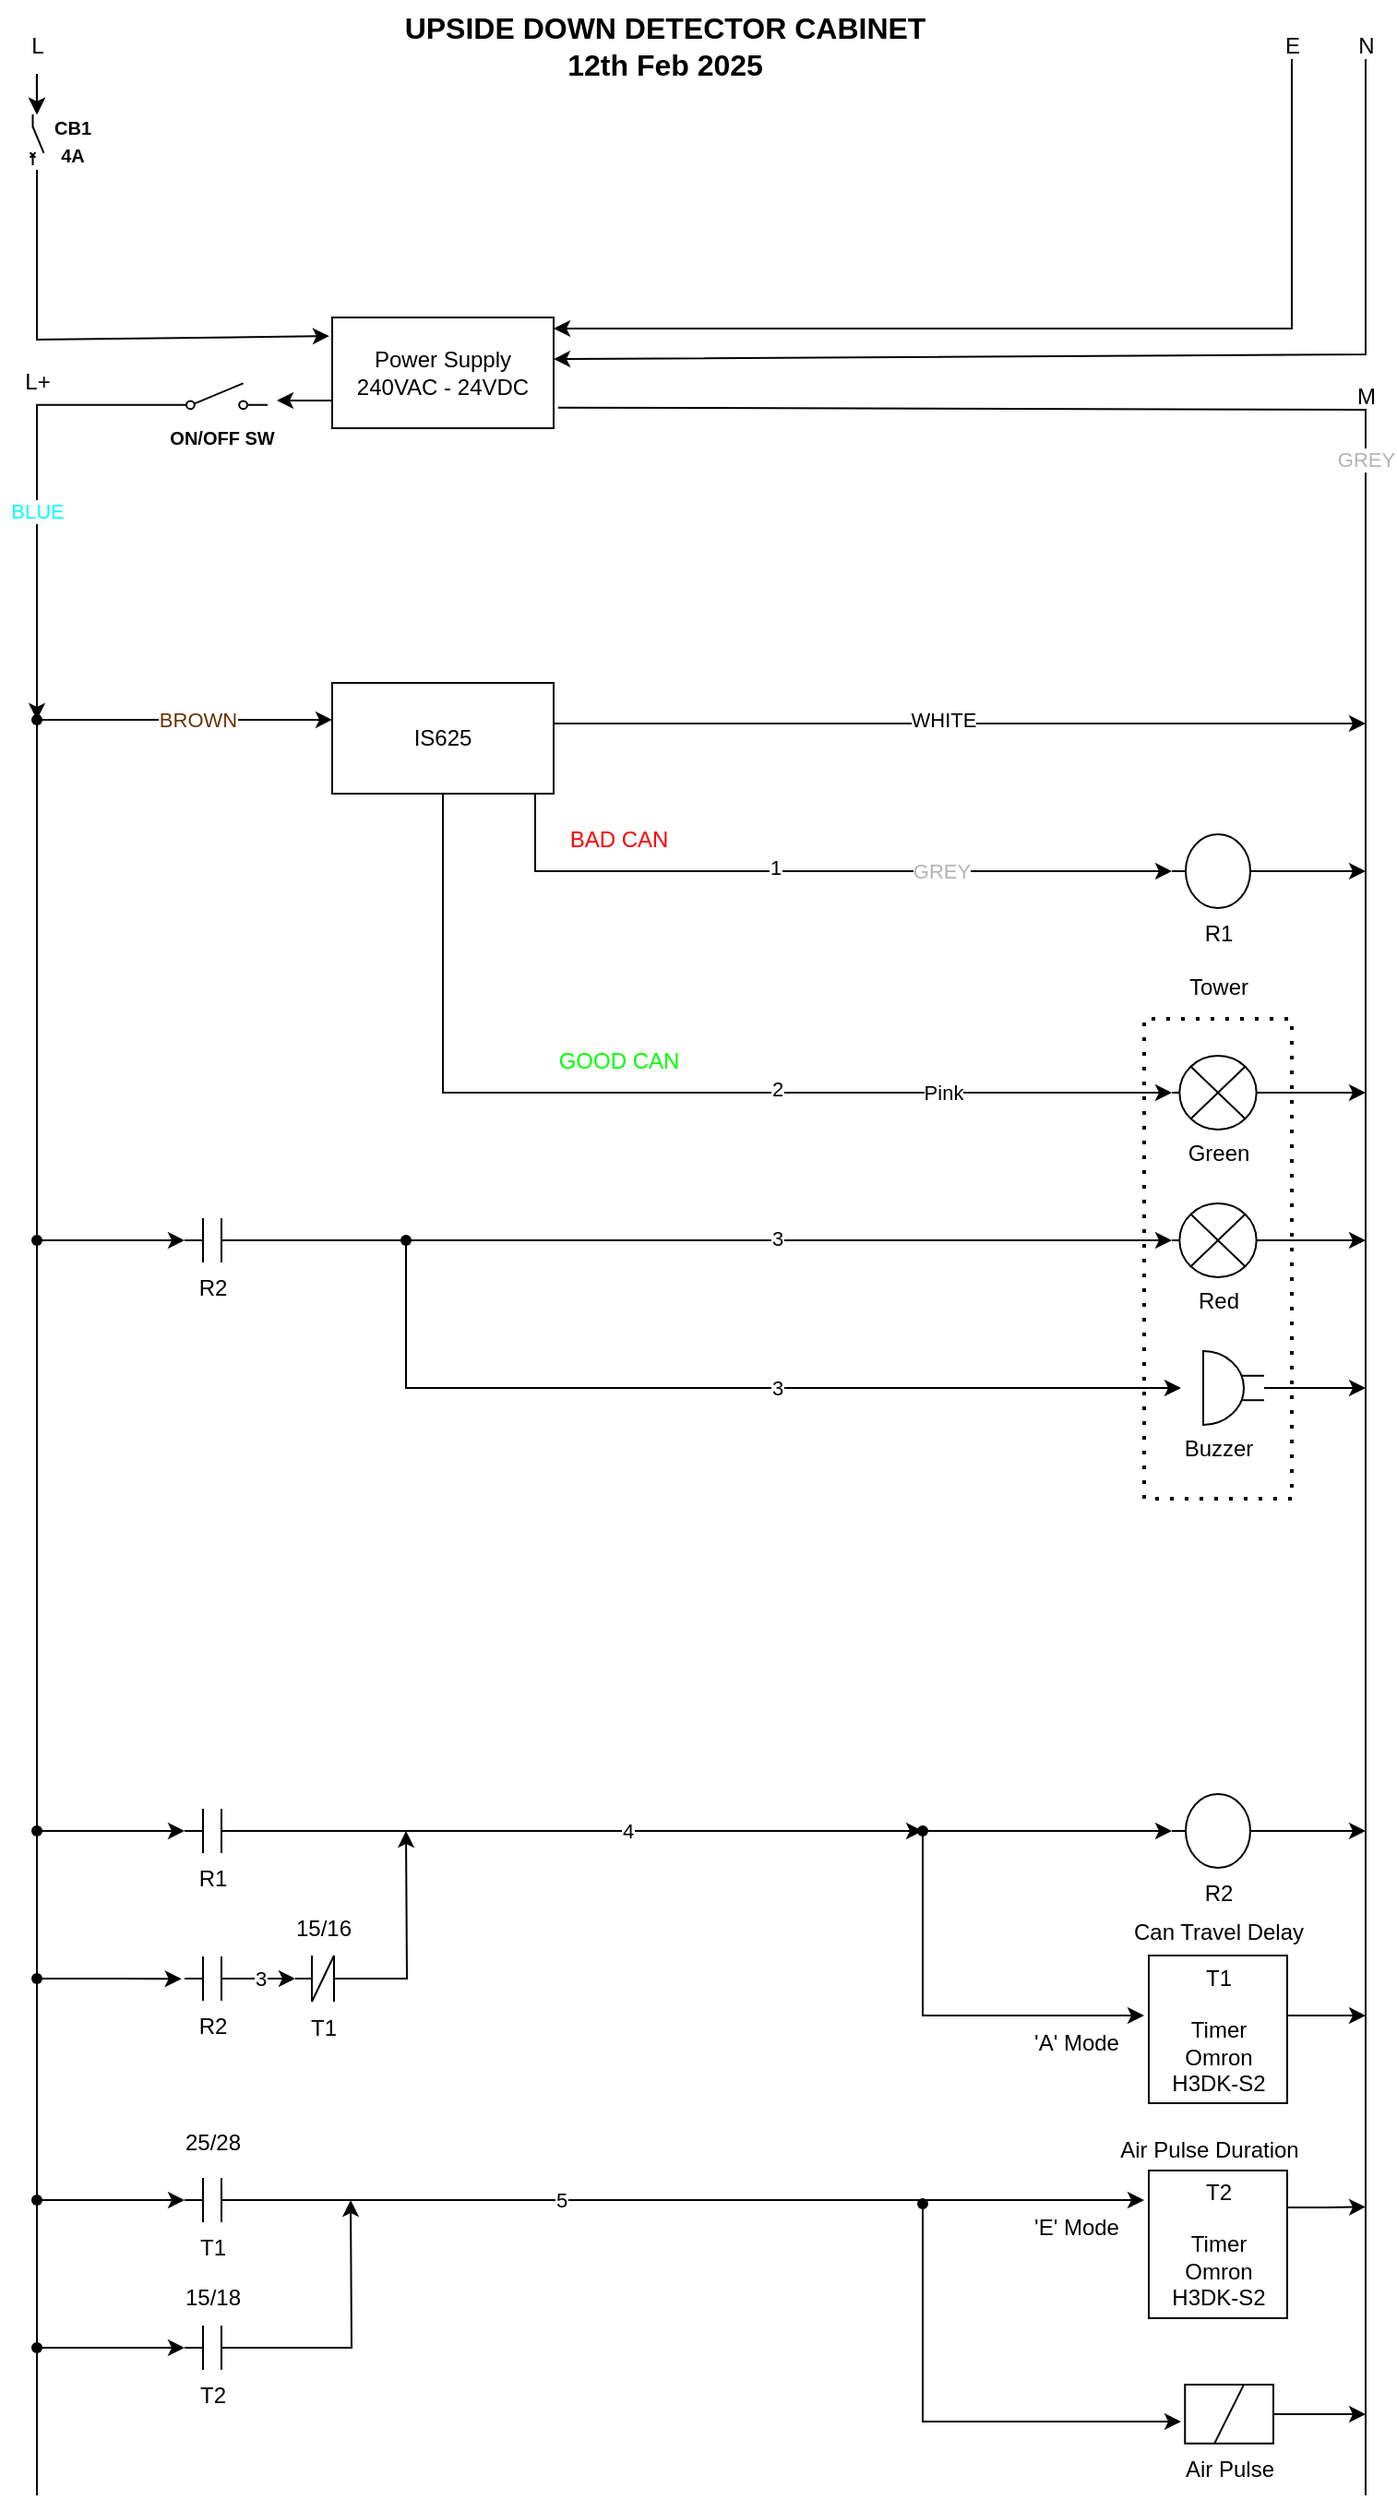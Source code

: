 <mxfile version="26.0.14">
  <diagram name="Page-1" id="16e2658f-23c8-b752-8be9-c03fbebb8bbe">
    <mxGraphModel dx="600" dy="315" grid="1" gridSize="10" guides="1" tooltips="1" connect="1" arrows="1" fold="1" page="1" pageScale="1" pageWidth="1169" pageHeight="827" background="none" math="0" shadow="0">
      <root>
        <mxCell id="0" />
        <mxCell id="1" parent="0" />
        <mxCell id="sU904nD6IixW8UqtTZvC-1" style="edgeStyle=orthogonalEdgeStyle;rounded=0;orthogonalLoop=1;jettySize=auto;html=1;exitX=0;exitY=0.75;exitDx=0;exitDy=0;" edge="1" parent="1" source="ThFaj4rnjqUS95xa0j-5-1">
          <mxGeometry relative="1" as="geometry">
            <mxPoint x="210" y="225" as="targetPoint" />
            <Array as="points">
              <mxPoint x="230" y="225" />
              <mxPoint x="230" y="225" />
            </Array>
          </mxGeometry>
        </mxCell>
        <mxCell id="ThFaj4rnjqUS95xa0j-5-1" value="Power Supply&lt;div&gt;240VAC - 24VDC&lt;/div&gt;" style="rounded=0;whiteSpace=wrap;html=1;" parent="1" vertex="1">
          <mxGeometry x="240" y="180" width="120" height="60" as="geometry" />
        </mxCell>
        <mxCell id="iBpimBe1-z4MmiKlYeH7-9" value="" style="edgeStyle=orthogonalEdgeStyle;rounded=0;orthogonalLoop=1;jettySize=auto;html=1;" parent="1" source="ThFaj4rnjqUS95xa0j-5-4" target="iBpimBe1-z4MmiKlYeH7-2" edge="1">
          <mxGeometry relative="1" as="geometry" />
        </mxCell>
        <mxCell id="ThFaj4rnjqUS95xa0j-5-4" value="L" style="text;html=1;align=center;verticalAlign=middle;resizable=0;points=[];autosize=1;strokeColor=none;fillColor=none;" parent="1" vertex="1">
          <mxGeometry x="65" y="18" width="30" height="30" as="geometry" />
        </mxCell>
        <mxCell id="ThFaj4rnjqUS95xa0j-5-5" value="" style="endArrow=classic;html=1;rounded=0;entryX=1;entryY=0.376;entryDx=0;entryDy=0;entryPerimeter=0;" parent="1" target="ThFaj4rnjqUS95xa0j-5-1" edge="1">
          <mxGeometry width="50" height="50" relative="1" as="geometry">
            <mxPoint x="800" y="40" as="sourcePoint" />
            <mxPoint x="370" y="201" as="targetPoint" />
            <Array as="points">
              <mxPoint x="800" y="200" />
            </Array>
          </mxGeometry>
        </mxCell>
        <mxCell id="ThFaj4rnjqUS95xa0j-5-6" value="N" style="text;html=1;align=center;verticalAlign=middle;resizable=0;points=[];autosize=1;strokeColor=none;fillColor=none;" parent="1" vertex="1">
          <mxGeometry x="785" y="18" width="30" height="30" as="geometry" />
        </mxCell>
        <mxCell id="ThFaj4rnjqUS95xa0j-5-8" value="L+" style="text;html=1;align=center;verticalAlign=middle;resizable=0;points=[];autosize=1;strokeColor=none;fillColor=none;" parent="1" vertex="1">
          <mxGeometry x="60" y="200.33" width="40" height="30" as="geometry" />
        </mxCell>
        <mxCell id="ThFaj4rnjqUS95xa0j-5-9" value="" style="endArrow=none;html=1;rounded=0;exitX=1.02;exitY=0.814;exitDx=0;exitDy=0;exitPerimeter=0;" parent="1" source="ThFaj4rnjqUS95xa0j-5-1" edge="1">
          <mxGeometry width="50" height="50" relative="1" as="geometry">
            <mxPoint x="590" y="270" as="sourcePoint" />
            <mxPoint x="800" y="1360" as="targetPoint" />
            <Array as="points">
              <mxPoint x="800" y="230" />
            </Array>
          </mxGeometry>
        </mxCell>
        <mxCell id="ThFaj4rnjqUS95xa0j-5-137" value="&lt;font style=&quot;color: rgb(179, 179, 179);&quot;&gt;GREY&lt;/font&gt;" style="edgeLabel;html=1;align=center;verticalAlign=middle;resizable=0;points=[];" parent="ThFaj4rnjqUS95xa0j-5-9" vertex="1" connectable="0">
          <mxGeometry x="-0.408" y="-1" relative="1" as="geometry">
            <mxPoint x="1" as="offset" />
          </mxGeometry>
        </mxCell>
        <mxCell id="ThFaj4rnjqUS95xa0j-5-10" value="M" style="text;html=1;align=center;verticalAlign=middle;resizable=0;points=[];autosize=1;strokeColor=none;fillColor=none;" parent="1" vertex="1">
          <mxGeometry x="785" y="208" width="30" height="30" as="geometry" />
        </mxCell>
        <mxCell id="ThFaj4rnjqUS95xa0j-5-72" style="edgeStyle=orthogonalEdgeStyle;rounded=0;orthogonalLoop=1;jettySize=auto;html=1;" parent="1" source="ThFaj4rnjqUS95xa0j-5-11" edge="1">
          <mxGeometry relative="1" as="geometry">
            <mxPoint x="800.0" y="400" as="targetPoint" />
            <Array as="points">
              <mxPoint x="470" y="400" />
              <mxPoint x="470" y="400" />
            </Array>
          </mxGeometry>
        </mxCell>
        <mxCell id="ThFaj4rnjqUS95xa0j-5-73" value="WHITE" style="edgeLabel;html=1;align=center;verticalAlign=middle;resizable=0;points=[];" parent="ThFaj4rnjqUS95xa0j-5-72" vertex="1" connectable="0">
          <mxGeometry x="-0.053" y="-3" relative="1" as="geometry">
            <mxPoint x="2" y="-5" as="offset" />
          </mxGeometry>
        </mxCell>
        <mxCell id="ThFaj4rnjqUS95xa0j-5-11" value="IS625" style="rounded=0;whiteSpace=wrap;html=1;" parent="1" vertex="1">
          <mxGeometry x="240" y="378" width="120" height="60" as="geometry" />
        </mxCell>
        <mxCell id="ThFaj4rnjqUS95xa0j-5-26" style="edgeStyle=orthogonalEdgeStyle;rounded=0;orthogonalLoop=1;jettySize=auto;html=1;" parent="1" source="ThFaj4rnjqUS95xa0j-5-17" edge="1">
          <mxGeometry relative="1" as="geometry">
            <mxPoint x="800" y="600" as="targetPoint" />
          </mxGeometry>
        </mxCell>
        <mxCell id="ThFaj4rnjqUS95xa0j-5-17" value="" style="pointerEvents=1;verticalLabelPosition=bottom;shadow=0;dashed=0;align=center;html=1;verticalAlign=top;shape=mxgraph.electrical.miscellaneous.light_bulb;" parent="1" vertex="1">
          <mxGeometry x="695" y="580" width="50" height="40" as="geometry" />
        </mxCell>
        <mxCell id="ThFaj4rnjqUS95xa0j-5-21" style="edgeStyle=orthogonalEdgeStyle;rounded=0;orthogonalLoop=1;jettySize=auto;html=1;exitX=1;exitY=0.5;exitDx=0;exitDy=0;exitPerimeter=0;" parent="1" source="ThFaj4rnjqUS95xa0j-5-19" edge="1">
          <mxGeometry relative="1" as="geometry">
            <mxPoint x="800" y="480" as="targetPoint" />
          </mxGeometry>
        </mxCell>
        <mxCell id="ThFaj4rnjqUS95xa0j-5-19" value="R1" style="pointerEvents=1;verticalLabelPosition=bottom;shadow=0;dashed=0;align=center;html=1;verticalAlign=top;shape=mxgraph.electrical.electro-mechanical.relay_coil_2;" parent="1" vertex="1">
          <mxGeometry x="695" y="460" width="50" height="40" as="geometry" />
        </mxCell>
        <mxCell id="ThFaj4rnjqUS95xa0j-5-23" value="Tower" style="text;html=1;align=center;verticalAlign=middle;resizable=0;points=[];autosize=1;strokeColor=none;fillColor=none;" parent="1" vertex="1">
          <mxGeometry x="690" y="528" width="60" height="30" as="geometry" />
        </mxCell>
        <mxCell id="ThFaj4rnjqUS95xa0j-5-24" value="" style="endArrow=none;dashed=1;html=1;dashPattern=1 3;strokeWidth=2;rounded=0;" parent="1" edge="1">
          <mxGeometry width="50" height="50" relative="1" as="geometry">
            <mxPoint x="760" y="820" as="sourcePoint" />
            <mxPoint x="760" y="820" as="targetPoint" />
            <Array as="points">
              <mxPoint x="680" y="820" />
              <mxPoint x="680" y="560" />
              <mxPoint x="760" y="560" />
            </Array>
          </mxGeometry>
        </mxCell>
        <mxCell id="ThFaj4rnjqUS95xa0j-5-25" value="Green" style="text;html=1;align=center;verticalAlign=middle;resizable=0;points=[];autosize=1;strokeColor=none;fillColor=none;" parent="1" vertex="1">
          <mxGeometry x="690" y="618" width="60" height="30" as="geometry" />
        </mxCell>
        <mxCell id="ThFaj4rnjqUS95xa0j-5-54" style="edgeStyle=orthogonalEdgeStyle;rounded=0;orthogonalLoop=1;jettySize=auto;html=1;" parent="1" source="ThFaj4rnjqUS95xa0j-5-29" edge="1">
          <mxGeometry relative="1" as="geometry">
            <mxPoint x="800" y="680" as="targetPoint" />
          </mxGeometry>
        </mxCell>
        <mxCell id="ThFaj4rnjqUS95xa0j-5-29" value="" style="pointerEvents=1;verticalLabelPosition=bottom;shadow=0;dashed=0;align=center;html=1;verticalAlign=top;shape=mxgraph.electrical.miscellaneous.light_bulb;" parent="1" vertex="1">
          <mxGeometry x="695" y="660" width="50" height="40" as="geometry" />
        </mxCell>
        <mxCell id="ThFaj4rnjqUS95xa0j-5-30" value="Red" style="text;html=1;align=center;verticalAlign=middle;resizable=0;points=[];autosize=1;strokeColor=none;fillColor=none;" parent="1" vertex="1">
          <mxGeometry x="695" y="698" width="50" height="30" as="geometry" />
        </mxCell>
        <mxCell id="ThFaj4rnjqUS95xa0j-5-33" style="edgeStyle=orthogonalEdgeStyle;rounded=0;orthogonalLoop=1;jettySize=auto;html=1;" parent="1" source="ThFaj4rnjqUS95xa0j-5-31" edge="1">
          <mxGeometry relative="1" as="geometry">
            <mxPoint x="800.0" y="760" as="targetPoint" />
          </mxGeometry>
        </mxCell>
        <mxCell id="ThFaj4rnjqUS95xa0j-5-31" value="" style="pointerEvents=1;verticalLabelPosition=bottom;shadow=0;dashed=0;align=center;html=1;verticalAlign=top;shape=mxgraph.electrical.electro-mechanical.buzzer;" parent="1" vertex="1">
          <mxGeometry x="712" y="740" width="33" height="40" as="geometry" />
        </mxCell>
        <mxCell id="ThFaj4rnjqUS95xa0j-5-32" value="Buzzer" style="text;html=1;align=center;verticalAlign=middle;resizable=0;points=[];autosize=1;strokeColor=none;fillColor=none;" parent="1" vertex="1">
          <mxGeometry x="690" y="778" width="60" height="30" as="geometry" />
        </mxCell>
        <mxCell id="ThFaj4rnjqUS95xa0j-5-43" value="R2" style="pointerEvents=1;verticalLabelPosition=bottom;shadow=0;dashed=0;align=center;html=1;verticalAlign=top;shape=mxgraph.electrical.electro-mechanical.relay_contacts;" parent="1" vertex="1">
          <mxGeometry x="160" y="668" width="30" height="24" as="geometry" />
        </mxCell>
        <mxCell id="ThFaj4rnjqUS95xa0j-5-44" style="edgeStyle=orthogonalEdgeStyle;rounded=0;orthogonalLoop=1;jettySize=auto;html=1;entryX=0;entryY=0.5;entryDx=0;entryDy=0;entryPerimeter=0;" parent="1" source="ThFaj4rnjqUS95xa0j-5-43" target="ThFaj4rnjqUS95xa0j-5-29" edge="1">
          <mxGeometry relative="1" as="geometry" />
        </mxCell>
        <mxCell id="ThFaj4rnjqUS95xa0j-5-131" value="3" style="edgeLabel;html=1;align=center;verticalAlign=middle;resizable=0;points=[];" parent="ThFaj4rnjqUS95xa0j-5-44" vertex="1" connectable="0">
          <mxGeometry x="0.15" y="1" relative="1" as="geometry">
            <mxPoint as="offset" />
          </mxGeometry>
        </mxCell>
        <mxCell id="ThFaj4rnjqUS95xa0j-5-130" style="edgeStyle=orthogonalEdgeStyle;rounded=0;orthogonalLoop=1;jettySize=auto;html=1;" parent="1" source="ThFaj4rnjqUS95xa0j-5-47" edge="1">
          <mxGeometry relative="1" as="geometry">
            <mxPoint x="700" y="760" as="targetPoint" />
            <Array as="points">
              <mxPoint x="280" y="760" />
              <mxPoint x="600" y="760" />
            </Array>
          </mxGeometry>
        </mxCell>
        <mxCell id="ThFaj4rnjqUS95xa0j-5-132" value="3" style="edgeLabel;html=1;align=center;verticalAlign=middle;resizable=0;points=[];" parent="ThFaj4rnjqUS95xa0j-5-130" vertex="1" connectable="0">
          <mxGeometry x="0.129" y="1" relative="1" as="geometry">
            <mxPoint x="-2" y="1" as="offset" />
          </mxGeometry>
        </mxCell>
        <mxCell id="ThFaj4rnjqUS95xa0j-5-47" value="" style="shape=waypoint;sketch=0;fillStyle=solid;size=6;pointerEvents=1;points=[];fillColor=none;resizable=0;rotatable=0;perimeter=centerPerimeter;snapToPoint=1;" parent="1" vertex="1">
          <mxGeometry x="270" y="670" width="20" height="20" as="geometry" />
        </mxCell>
        <mxCell id="ThFaj4rnjqUS95xa0j-5-83" style="edgeStyle=orthogonalEdgeStyle;rounded=0;orthogonalLoop=1;jettySize=auto;html=1;entryX=0;entryY=0.5;entryDx=0;entryDy=0;entryPerimeter=0;" parent="1" source="ThFaj4rnjqUS95xa0j-5-110" target="ThFaj4rnjqUS95xa0j-5-82" edge="1">
          <mxGeometry relative="1" as="geometry">
            <mxPoint x="530.0" y="1000.0" as="targetPoint" />
          </mxGeometry>
        </mxCell>
        <mxCell id="ThFaj4rnjqUS95xa0j-5-56" value="R1" style="pointerEvents=1;verticalLabelPosition=bottom;shadow=0;dashed=0;align=center;html=1;verticalAlign=top;shape=mxgraph.electrical.electro-mechanical.relay_contacts;" parent="1" vertex="1">
          <mxGeometry x="160" y="988" width="30" height="24" as="geometry" />
        </mxCell>
        <mxCell id="ThFaj4rnjqUS95xa0j-5-57" value="" style="endArrow=none;html=1;rounded=0;entryDx=0;entryDy=0;entryPerimeter=0;" parent="1" source="ThFaj4rnjqUS95xa0j-5-89" target="ThFaj4rnjqUS95xa0j-5-58" edge="1">
          <mxGeometry width="50" height="50" relative="1" as="geometry">
            <mxPoint x="80" y="1270" as="sourcePoint" />
            <mxPoint x="239" y="229" as="targetPoint" />
            <Array as="points" />
          </mxGeometry>
        </mxCell>
        <mxCell id="ThFaj4rnjqUS95xa0j-5-59" style="edgeStyle=orthogonalEdgeStyle;rounded=0;orthogonalLoop=1;jettySize=auto;html=1;entryX=0;entryY=0.5;entryDx=0;entryDy=0;entryPerimeter=0;" parent="1" source="ThFaj4rnjqUS95xa0j-5-58" target="ThFaj4rnjqUS95xa0j-5-56" edge="1">
          <mxGeometry relative="1" as="geometry">
            <mxPoint x="150" y="1000" as="targetPoint" />
          </mxGeometry>
        </mxCell>
        <mxCell id="ThFaj4rnjqUS95xa0j-5-58" value="" style="shape=waypoint;sketch=0;fillStyle=solid;size=6;pointerEvents=1;points=[];fillColor=none;resizable=0;rotatable=0;perimeter=centerPerimeter;snapToPoint=1;" parent="1" vertex="1">
          <mxGeometry x="70" y="990" width="20" height="20" as="geometry" />
        </mxCell>
        <mxCell id="ThFaj4rnjqUS95xa0j-5-61" value="" style="shape=waypoint;sketch=0;fillStyle=solid;size=6;pointerEvents=1;points=[];fillColor=none;resizable=0;rotatable=0;perimeter=centerPerimeter;snapToPoint=1;" parent="1" vertex="1">
          <mxGeometry x="70" y="670" width="20" height="20" as="geometry" />
        </mxCell>
        <mxCell id="ThFaj4rnjqUS95xa0j-5-62" style="edgeStyle=orthogonalEdgeStyle;rounded=0;orthogonalLoop=1;jettySize=auto;html=1;entryX=0;entryY=0.5;entryDx=0;entryDy=0;entryPerimeter=0;" parent="1" source="ThFaj4rnjqUS95xa0j-5-61" target="ThFaj4rnjqUS95xa0j-5-43" edge="1">
          <mxGeometry relative="1" as="geometry" />
        </mxCell>
        <mxCell id="ThFaj4rnjqUS95xa0j-5-65" value="" style="endArrow=none;html=1;rounded=0;entryDx=0;entryDy=0;entryPerimeter=0;" parent="1" source="ThFaj4rnjqUS95xa0j-5-58" target="ThFaj4rnjqUS95xa0j-5-63" edge="1">
          <mxGeometry width="50" height="50" relative="1" as="geometry">
            <mxPoint x="80" y="1000" as="sourcePoint" />
            <mxPoint x="239" y="229" as="targetPoint" />
            <Array as="points" />
          </mxGeometry>
        </mxCell>
        <mxCell id="ThFaj4rnjqUS95xa0j-5-66" style="edgeStyle=orthogonalEdgeStyle;rounded=0;orthogonalLoop=1;jettySize=auto;html=1;entryX=0;entryY=0.333;entryDx=0;entryDy=0;entryPerimeter=0;" parent="1" source="ThFaj4rnjqUS95xa0j-5-63" target="ThFaj4rnjqUS95xa0j-5-11" edge="1">
          <mxGeometry relative="1" as="geometry">
            <mxPoint x="150" y="398" as="targetPoint" />
          </mxGeometry>
        </mxCell>
        <mxCell id="ThFaj4rnjqUS95xa0j-5-67" value="BROWN" style="edgeLabel;html=1;align=center;verticalAlign=middle;resizable=0;points=[];fontColor=#663300;" parent="ThFaj4rnjqUS95xa0j-5-66" vertex="1" connectable="0">
          <mxGeometry x="0.087" relative="1" as="geometry">
            <mxPoint as="offset" />
          </mxGeometry>
        </mxCell>
        <mxCell id="ThFaj4rnjqUS95xa0j-5-63" value="" style="shape=waypoint;sketch=0;fillStyle=solid;size=6;pointerEvents=1;points=[];fillColor=none;resizable=0;rotatable=0;perimeter=centerPerimeter;snapToPoint=1;" parent="1" vertex="1">
          <mxGeometry x="70" y="388" width="20" height="20" as="geometry" />
        </mxCell>
        <mxCell id="ThFaj4rnjqUS95xa0j-5-70" style="edgeStyle=orthogonalEdgeStyle;rounded=0;orthogonalLoop=1;jettySize=auto;html=1;entryX=0;entryY=0.5;entryDx=0;entryDy=0;entryPerimeter=0;" parent="1" source="ThFaj4rnjqUS95xa0j-5-11" target="ThFaj4rnjqUS95xa0j-5-19" edge="1">
          <mxGeometry relative="1" as="geometry">
            <Array as="points">
              <mxPoint x="350" y="480" />
            </Array>
          </mxGeometry>
        </mxCell>
        <mxCell id="ThFaj4rnjqUS95xa0j-5-71" value="GREY" style="edgeLabel;html=1;align=center;verticalAlign=middle;resizable=0;points=[];fontColor=#B3B3B3;" parent="ThFaj4rnjqUS95xa0j-5-70" vertex="1" connectable="0">
          <mxGeometry x="0.42" y="-1" relative="1" as="geometry">
            <mxPoint x="-13" y="-1" as="offset" />
          </mxGeometry>
        </mxCell>
        <mxCell id="ThFaj4rnjqUS95xa0j-5-138" value="1" style="edgeLabel;html=1;align=center;verticalAlign=middle;resizable=0;points=[];" parent="ThFaj4rnjqUS95xa0j-5-70" vertex="1" connectable="0">
          <mxGeometry x="-0.152" y="2" relative="1" as="geometry">
            <mxPoint x="8" as="offset" />
          </mxGeometry>
        </mxCell>
        <mxCell id="ThFaj4rnjqUS95xa0j-5-74" style="edgeStyle=orthogonalEdgeStyle;rounded=0;orthogonalLoop=1;jettySize=auto;html=1;entryX=0;entryY=0.5;entryDx=0;entryDy=0;entryPerimeter=0;" parent="1" source="ThFaj4rnjqUS95xa0j-5-11" target="ThFaj4rnjqUS95xa0j-5-17" edge="1">
          <mxGeometry relative="1" as="geometry">
            <Array as="points">
              <mxPoint x="300" y="600" />
            </Array>
          </mxGeometry>
        </mxCell>
        <mxCell id="ThFaj4rnjqUS95xa0j-5-75" value="Pink" style="edgeLabel;html=1;align=center;verticalAlign=middle;resizable=0;points=[];" parent="ThFaj4rnjqUS95xa0j-5-74" vertex="1" connectable="0">
          <mxGeometry x="0.555" relative="1" as="geometry">
            <mxPoint as="offset" />
          </mxGeometry>
        </mxCell>
        <mxCell id="ThFaj4rnjqUS95xa0j-5-139" value="2" style="edgeLabel;html=1;align=center;verticalAlign=middle;resizable=0;points=[];" parent="ThFaj4rnjqUS95xa0j-5-74" vertex="1" connectable="0">
          <mxGeometry x="0.211" y="2" relative="1" as="geometry">
            <mxPoint x="5" as="offset" />
          </mxGeometry>
        </mxCell>
        <mxCell id="ThFaj4rnjqUS95xa0j-5-77" value="" style="endArrow=classic;html=1;rounded=0;entryX=1;entryY=0.1;entryDx=0;entryDy=0;entryPerimeter=0;" parent="1" target="ThFaj4rnjqUS95xa0j-5-1" edge="1">
          <mxGeometry width="50" height="50" relative="1" as="geometry">
            <mxPoint x="760" y="40" as="sourcePoint" />
            <mxPoint x="380" y="186" as="targetPoint" />
            <Array as="points">
              <mxPoint x="760" y="186" />
            </Array>
          </mxGeometry>
        </mxCell>
        <mxCell id="ThFaj4rnjqUS95xa0j-5-78" value="E" style="text;html=1;align=center;verticalAlign=middle;resizable=0;points=[];autosize=1;strokeColor=none;fillColor=none;" parent="1" vertex="1">
          <mxGeometry x="745" y="18" width="30" height="30" as="geometry" />
        </mxCell>
        <mxCell id="ThFaj4rnjqUS95xa0j-5-84" style="edgeStyle=orthogonalEdgeStyle;rounded=0;orthogonalLoop=1;jettySize=auto;html=1;" parent="1" source="ThFaj4rnjqUS95xa0j-5-82" edge="1">
          <mxGeometry relative="1" as="geometry">
            <mxPoint x="800.0" y="1000.0" as="targetPoint" />
          </mxGeometry>
        </mxCell>
        <mxCell id="ThFaj4rnjqUS95xa0j-5-82" value="R2" style="pointerEvents=1;verticalLabelPosition=bottom;shadow=0;dashed=0;align=center;html=1;verticalAlign=top;shape=mxgraph.electrical.electro-mechanical.relay_coil_2;" parent="1" vertex="1">
          <mxGeometry x="695" y="980" width="50" height="40" as="geometry" />
        </mxCell>
        <mxCell id="ThFaj4rnjqUS95xa0j-5-87" value="R2" style="pointerEvents=1;verticalLabelPosition=bottom;shadow=0;dashed=0;align=center;html=1;verticalAlign=top;shape=mxgraph.electrical.electro-mechanical.relay_contacts;" parent="1" vertex="1">
          <mxGeometry x="160" y="1068" width="30" height="24" as="geometry" />
        </mxCell>
        <mxCell id="ThFaj4rnjqUS95xa0j-5-88" value="" style="endArrow=none;html=1;rounded=0;entryDx=0;entryDy=0;entryPerimeter=0;" parent="1" source="ThFaj4rnjqUS95xa0j-5-122" target="ThFaj4rnjqUS95xa0j-5-89" edge="1">
          <mxGeometry width="50" height="50" relative="1" as="geometry">
            <mxPoint x="80" y="1200" as="sourcePoint" />
            <mxPoint x="80" y="1000" as="targetPoint" />
            <Array as="points" />
          </mxGeometry>
        </mxCell>
        <mxCell id="ThFaj4rnjqUS95xa0j-5-90" style="edgeStyle=orthogonalEdgeStyle;rounded=0;orthogonalLoop=1;jettySize=auto;html=1;entryX=-0.055;entryY=0.507;entryDx=0;entryDy=0;entryPerimeter=0;" parent="1" source="ThFaj4rnjqUS95xa0j-5-89" target="ThFaj4rnjqUS95xa0j-5-87" edge="1">
          <mxGeometry relative="1" as="geometry">
            <mxPoint x="120.0" y="1080" as="targetPoint" />
          </mxGeometry>
        </mxCell>
        <mxCell id="ThFaj4rnjqUS95xa0j-5-89" value="" style="shape=waypoint;sketch=0;fillStyle=solid;size=6;pointerEvents=1;points=[];fillColor=none;resizable=0;rotatable=0;perimeter=centerPerimeter;snapToPoint=1;" parent="1" vertex="1">
          <mxGeometry x="70" y="1070" width="20" height="20" as="geometry" />
        </mxCell>
        <mxCell id="ThFaj4rnjqUS95xa0j-5-93" style="edgeStyle=orthogonalEdgeStyle;rounded=0;orthogonalLoop=1;jettySize=auto;html=1;" parent="1" source="ThFaj4rnjqUS95xa0j-5-91" edge="1">
          <mxGeometry relative="1" as="geometry">
            <mxPoint x="280" y="1000" as="targetPoint" />
          </mxGeometry>
        </mxCell>
        <mxCell id="ThFaj4rnjqUS95xa0j-5-91" value="T1" style="pointerEvents=1;verticalLabelPosition=bottom;shadow=0;dashed=0;align=center;html=1;verticalAlign=top;shape=mxgraph.electrical.plc_ladder.not_contact;" parent="1" vertex="1">
          <mxGeometry x="220" y="1067.5" width="30" height="25" as="geometry" />
        </mxCell>
        <mxCell id="ThFaj4rnjqUS95xa0j-5-92" style="edgeStyle=orthogonalEdgeStyle;rounded=0;orthogonalLoop=1;jettySize=auto;html=1;exitX=1;exitY=0.5;exitDx=0;exitDy=0;exitPerimeter=0;entryX=0;entryY=0.5;entryDx=0;entryDy=0;entryPerimeter=0;" parent="1" source="ThFaj4rnjqUS95xa0j-5-87" target="ThFaj4rnjqUS95xa0j-5-91" edge="1">
          <mxGeometry relative="1" as="geometry" />
        </mxCell>
        <mxCell id="ThFaj4rnjqUS95xa0j-5-134" value="3" style="edgeLabel;html=1;align=center;verticalAlign=middle;resizable=0;points=[];" parent="ThFaj4rnjqUS95xa0j-5-92" vertex="1" connectable="0">
          <mxGeometry x="-0.303" relative="1" as="geometry">
            <mxPoint as="offset" />
          </mxGeometry>
        </mxCell>
        <mxCell id="ThFaj4rnjqUS95xa0j-5-108" style="edgeStyle=orthogonalEdgeStyle;rounded=0;orthogonalLoop=1;jettySize=auto;html=1;" parent="1" source="ThFaj4rnjqUS95xa0j-5-94" edge="1">
          <mxGeometry relative="1" as="geometry">
            <mxPoint x="800" y="1100" as="targetPoint" />
            <Array as="points">
              <mxPoint x="800" y="1100" />
            </Array>
          </mxGeometry>
        </mxCell>
        <mxCell id="ThFaj4rnjqUS95xa0j-5-94" value="&lt;div&gt;T1&lt;/div&gt;&lt;div&gt;&lt;br&gt;&lt;/div&gt;Timer&lt;div&gt;Omron H3DK-S2&lt;/div&gt;" style="rounded=0;whiteSpace=wrap;html=1;" parent="1" vertex="1">
          <mxGeometry x="682.5" y="1067.5" width="75" height="80" as="geometry" />
        </mxCell>
        <mxCell id="ThFaj4rnjqUS95xa0j-5-95" value="" style="endArrow=none;html=1;rounded=0;entryDx=0;entryDy=0;entryPerimeter=0;" parent="1" edge="1">
          <mxGeometry width="50" height="50" relative="1" as="geometry">
            <mxPoint x="80" y="1275" as="sourcePoint" />
            <mxPoint x="80" y="1200" as="targetPoint" />
            <Array as="points" />
          </mxGeometry>
        </mxCell>
        <mxCell id="ThFaj4rnjqUS95xa0j-5-109" value="" style="edgeStyle=orthogonalEdgeStyle;rounded=0;orthogonalLoop=1;jettySize=auto;html=1;entryDx=0;entryDy=0;entryPerimeter=0;" parent="1" source="ThFaj4rnjqUS95xa0j-5-56" target="ThFaj4rnjqUS95xa0j-5-110" edge="1">
          <mxGeometry relative="1" as="geometry">
            <mxPoint x="695" y="1000" as="targetPoint" />
            <mxPoint x="190" y="1000" as="sourcePoint" />
          </mxGeometry>
        </mxCell>
        <mxCell id="ThFaj4rnjqUS95xa0j-5-133" value="4" style="edgeLabel;html=1;align=center;verticalAlign=middle;resizable=0;points=[];" parent="ThFaj4rnjqUS95xa0j-5-109" vertex="1" connectable="0">
          <mxGeometry x="0.133" relative="1" as="geometry">
            <mxPoint as="offset" />
          </mxGeometry>
        </mxCell>
        <mxCell id="ThFaj4rnjqUS95xa0j-5-111" style="edgeStyle=orthogonalEdgeStyle;rounded=0;orthogonalLoop=1;jettySize=auto;html=1;" parent="1" source="ThFaj4rnjqUS95xa0j-5-110" edge="1">
          <mxGeometry relative="1" as="geometry">
            <mxPoint x="680" y="1100" as="targetPoint" />
            <Array as="points">
              <mxPoint x="560" y="1100" />
              <mxPoint x="680" y="1100" />
            </Array>
          </mxGeometry>
        </mxCell>
        <mxCell id="ThFaj4rnjqUS95xa0j-5-110" value="" style="shape=waypoint;sketch=0;fillStyle=solid;size=6;pointerEvents=1;points=[];fillColor=none;resizable=0;rotatable=0;perimeter=centerPerimeter;snapToPoint=1;" parent="1" vertex="1">
          <mxGeometry x="550" y="990" width="20" height="20" as="geometry" />
        </mxCell>
        <mxCell id="ThFaj4rnjqUS95xa0j-5-112" value="15/16" style="text;html=1;align=center;verticalAlign=middle;resizable=0;points=[];autosize=1;strokeColor=none;fillColor=none;" parent="1" vertex="1">
          <mxGeometry x="210" y="1038" width="50" height="30" as="geometry" />
        </mxCell>
        <mxCell id="ThFaj4rnjqUS95xa0j-5-114" value="" style="endArrow=none;html=1;rounded=0;entryDx=0;entryDy=0;entryPerimeter=0;" parent="1" edge="1">
          <mxGeometry width="50" height="50" relative="1" as="geometry">
            <mxPoint x="80" y="1360" as="sourcePoint" />
            <mxPoint x="80" y="1285" as="targetPoint" />
            <Array as="points" />
          </mxGeometry>
        </mxCell>
        <mxCell id="ThFaj4rnjqUS95xa0j-5-117" value="" style="endArrow=none;html=1;rounded=0;entryDx=0;entryDy=0;entryPerimeter=0;" parent="1" edge="1">
          <mxGeometry width="50" height="50" relative="1" as="geometry">
            <mxPoint x="80" y="1285" as="sourcePoint" />
            <mxPoint x="80" y="1275" as="targetPoint" />
            <Array as="points" />
          </mxGeometry>
        </mxCell>
        <mxCell id="sOlAFxnuyGGYMe3GVZtW-13" style="edgeStyle=orthogonalEdgeStyle;rounded=0;orthogonalLoop=1;jettySize=auto;html=1;" parent="1" source="ThFaj4rnjqUS95xa0j-5-121" edge="1">
          <mxGeometry relative="1" as="geometry">
            <mxPoint x="680" y="1200" as="targetPoint" />
          </mxGeometry>
        </mxCell>
        <mxCell id="sOlAFxnuyGGYMe3GVZtW-19" value="5" style="edgeLabel;html=1;align=center;verticalAlign=middle;resizable=0;points=[];" parent="sOlAFxnuyGGYMe3GVZtW-13" vertex="1" connectable="0">
          <mxGeometry x="-0.29" relative="1" as="geometry">
            <mxPoint as="offset" />
          </mxGeometry>
        </mxCell>
        <mxCell id="ThFaj4rnjqUS95xa0j-5-121" value="T1" style="pointerEvents=1;verticalLabelPosition=bottom;shadow=0;dashed=0;align=center;html=1;verticalAlign=top;shape=mxgraph.electrical.electro-mechanical.relay_contacts;" parent="1" vertex="1">
          <mxGeometry x="160" y="1188" width="30" height="24" as="geometry" />
        </mxCell>
        <mxCell id="ThFaj4rnjqUS95xa0j-5-122" value="" style="shape=waypoint;sketch=0;fillStyle=solid;size=6;pointerEvents=1;points=[];fillColor=none;resizable=0;rotatable=0;perimeter=centerPerimeter;snapToPoint=1;" parent="1" vertex="1">
          <mxGeometry x="70" y="1190.0" width="20" height="20" as="geometry" />
        </mxCell>
        <mxCell id="ThFaj4rnjqUS95xa0j-5-123" style="edgeStyle=orthogonalEdgeStyle;rounded=0;orthogonalLoop=1;jettySize=auto;html=1;entryX=0;entryY=0.5;entryDx=0;entryDy=0;entryPerimeter=0;" parent="1" source="ThFaj4rnjqUS95xa0j-5-122" target="ThFaj4rnjqUS95xa0j-5-121" edge="1">
          <mxGeometry relative="1" as="geometry" />
        </mxCell>
        <mxCell id="sOlAFxnuyGGYMe3GVZtW-17" style="edgeStyle=orthogonalEdgeStyle;rounded=0;orthogonalLoop=1;jettySize=auto;html=1;" parent="1" source="ThFaj4rnjqUS95xa0j-5-124" edge="1">
          <mxGeometry relative="1" as="geometry">
            <mxPoint x="800" y="1316.025" as="targetPoint" />
          </mxGeometry>
        </mxCell>
        <mxCell id="ThFaj4rnjqUS95xa0j-5-124" value="Air Pulse" style="verticalLabelPosition=bottom;aspect=fixed;html=1;verticalAlign=top;fillColor=strokeColor;align=center;outlineConnect=0;shape=mxgraph.fluid_power.x10110;points=[[0,0,0],[0,0.5,0],[0,1,0],[1,0,0],[1,0.5,0],[1,1,0],[0.5,0,0],[0.5,1,0]]" parent="1" vertex="1">
          <mxGeometry x="702.12" y="1300" width="47.88" height="32.05" as="geometry" />
        </mxCell>
        <mxCell id="ThFaj4rnjqUS95xa0j-5-127" value="25/28" style="text;html=1;align=center;verticalAlign=middle;resizable=0;points=[];autosize=1;strokeColor=none;fillColor=none;" parent="1" vertex="1">
          <mxGeometry x="150" y="1153.98" width="50" height="30" as="geometry" />
        </mxCell>
        <mxCell id="ThFaj4rnjqUS95xa0j-5-128" value="&lt;font style=&quot;color: rgb(255, 0, 0);&quot;&gt;BAD CAN&lt;/font&gt;" style="text;html=1;align=center;verticalAlign=middle;resizable=0;points=[];autosize=1;strokeColor=none;fillColor=none;" parent="1" vertex="1">
          <mxGeometry x="355" y="448" width="80" height="30" as="geometry" />
        </mxCell>
        <mxCell id="ThFaj4rnjqUS95xa0j-5-129" value="&lt;font style=&quot;color: rgb(0, 255, 0);&quot;&gt;GOOD CAN&lt;/font&gt;" style="text;html=1;align=center;verticalAlign=middle;resizable=0;points=[];autosize=1;strokeColor=none;fillColor=none;" parent="1" vertex="1">
          <mxGeometry x="350" y="568" width="90" height="30" as="geometry" />
        </mxCell>
        <mxCell id="iBpimBe1-z4MmiKlYeH7-1" value="" style="html=1;shape=mxgraph.electrical.electro-mechanical.singleSwitch;aspect=fixed;elSwitchState=off;" parent="1" vertex="1">
          <mxGeometry x="150" y="215.66" width="55" height="14.67" as="geometry" />
        </mxCell>
        <mxCell id="iBpimBe1-z4MmiKlYeH7-2" value="" style="pointerEvents=1;verticalLabelPosition=bottom;shadow=0;dashed=0;align=center;html=1;verticalAlign=top;shape=mxgraph.electrical.electro-mechanical.circuitBreaker2;elSwitchState=off;direction=south;" parent="1" vertex="1">
          <mxGeometry x="76.25" y="70" width="7.5" height="27.5" as="geometry" />
        </mxCell>
        <mxCell id="iBpimBe1-z4MmiKlYeH7-3" value="" style="endArrow=classic;html=1;rounded=0;exitX=0.497;exitY=1.033;exitDx=0;exitDy=0;exitPerimeter=0;" parent="1" source="ThFaj4rnjqUS95xa0j-5-4" target="iBpimBe1-z4MmiKlYeH7-2" edge="1">
          <mxGeometry width="50" height="50" relative="1" as="geometry">
            <mxPoint x="76.25" y="50" as="sourcePoint" />
            <mxPoint x="80" y="60" as="targetPoint" />
          </mxGeometry>
        </mxCell>
        <mxCell id="iBpimBe1-z4MmiKlYeH7-4" value="" style="endArrow=classic;html=1;rounded=0;entryX=-0.013;entryY=0.168;entryDx=0;entryDy=0;entryPerimeter=0;" parent="1" edge="1" target="ThFaj4rnjqUS95xa0j-5-1">
          <mxGeometry width="50" height="50" relative="1" as="geometry">
            <mxPoint x="80" y="100" as="sourcePoint" />
            <mxPoint x="150" y="192" as="targetPoint" />
            <Array as="points">
              <mxPoint x="80" y="192" />
            </Array>
          </mxGeometry>
        </mxCell>
        <mxCell id="iBpimBe1-z4MmiKlYeH7-10" value="&lt;font style=&quot;font-size: 10px;&quot;&gt;CB1&lt;/font&gt;&lt;div&gt;&lt;font style=&quot;font-size: 10px;&quot;&gt;4A&lt;/font&gt;&lt;/div&gt;" style="text;html=1;align=center;verticalAlign=middle;resizable=0;points=[];autosize=1;strokeColor=none;fillColor=none;fontStyle=1" parent="1" vertex="1">
          <mxGeometry x="78.75" y="63.75" width="40" height="40" as="geometry" />
        </mxCell>
        <mxCell id="iBpimBe1-z4MmiKlYeH7-11" value="ON/OFF SW" style="text;html=1;align=center;verticalAlign=middle;resizable=0;points=[];autosize=1;strokeColor=none;fillColor=none;fontSize=10;fontStyle=1" parent="1" vertex="1">
          <mxGeometry x="140" y="230.33" width="80" height="30" as="geometry" />
        </mxCell>
        <mxCell id="iBpimBe1-z4MmiKlYeH7-12" value="UPSIDE DOWN DETECTOR CABINET&lt;div&gt;12th Feb 2025&lt;/div&gt;" style="text;html=1;align=center;verticalAlign=middle;resizable=0;points=[];autosize=1;strokeColor=none;fillColor=none;fontStyle=1;fontSize=16;" parent="1" vertex="1">
          <mxGeometry x="270" y="8" width="300" height="50" as="geometry" />
        </mxCell>
        <mxCell id="sOlAFxnuyGGYMe3GVZtW-1" value="Can Travel Delay" style="text;html=1;align=center;verticalAlign=middle;resizable=0;points=[];autosize=1;strokeColor=none;fillColor=none;" parent="1" vertex="1">
          <mxGeometry x="660" y="1040" width="120" height="30" as="geometry" />
        </mxCell>
        <mxCell id="sOlAFxnuyGGYMe3GVZtW-9" style="edgeStyle=orthogonalEdgeStyle;rounded=0;orthogonalLoop=1;jettySize=auto;html=1;" parent="1" source="sOlAFxnuyGGYMe3GVZtW-2" edge="1">
          <mxGeometry relative="1" as="geometry">
            <mxPoint x="250" y="1200" as="targetPoint" />
          </mxGeometry>
        </mxCell>
        <mxCell id="sOlAFxnuyGGYMe3GVZtW-2" value="T2" style="pointerEvents=1;verticalLabelPosition=bottom;shadow=0;dashed=0;align=center;html=1;verticalAlign=top;shape=mxgraph.electrical.electro-mechanical.relay_contacts;" parent="1" vertex="1">
          <mxGeometry x="160" y="1268" width="30" height="24" as="geometry" />
        </mxCell>
        <mxCell id="sOlAFxnuyGGYMe3GVZtW-5" style="edgeStyle=orthogonalEdgeStyle;rounded=0;orthogonalLoop=1;jettySize=auto;html=1;entryX=0;entryY=0.5;entryDx=0;entryDy=0;entryPerimeter=0;" parent="1" source="sOlAFxnuyGGYMe3GVZtW-3" target="sOlAFxnuyGGYMe3GVZtW-2" edge="1">
          <mxGeometry relative="1" as="geometry">
            <mxPoint x="150" y="1280.0" as="targetPoint" />
          </mxGeometry>
        </mxCell>
        <mxCell id="sOlAFxnuyGGYMe3GVZtW-3" value="" style="shape=waypoint;sketch=0;fillStyle=solid;size=6;pointerEvents=1;points=[];fillColor=none;resizable=0;rotatable=0;perimeter=centerPerimeter;snapToPoint=1;" parent="1" vertex="1">
          <mxGeometry x="70" y="1270" width="20" height="20" as="geometry" />
        </mxCell>
        <mxCell id="sOlAFxnuyGGYMe3GVZtW-14" style="edgeStyle=orthogonalEdgeStyle;rounded=0;orthogonalLoop=1;jettySize=auto;html=1;exitX=1;exitY=0.25;exitDx=0;exitDy=0;" parent="1" source="sOlAFxnuyGGYMe3GVZtW-12" edge="1">
          <mxGeometry relative="1" as="geometry">
            <mxPoint x="800" y="1203.69" as="targetPoint" />
          </mxGeometry>
        </mxCell>
        <mxCell id="sOlAFxnuyGGYMe3GVZtW-12" value="&lt;div&gt;T2&lt;/div&gt;&lt;div&gt;&lt;br&gt;&lt;/div&gt;Timer&lt;div&gt;Omron H3DK-S2&lt;/div&gt;" style="rounded=0;whiteSpace=wrap;html=1;" parent="1" vertex="1">
          <mxGeometry x="682.5" y="1183.98" width="75" height="80" as="geometry" />
        </mxCell>
        <mxCell id="sOlAFxnuyGGYMe3GVZtW-16" style="edgeStyle=orthogonalEdgeStyle;rounded=0;orthogonalLoop=1;jettySize=auto;html=1;" parent="1" source="sOlAFxnuyGGYMe3GVZtW-15" edge="1">
          <mxGeometry relative="1" as="geometry">
            <mxPoint x="700" y="1320.0" as="targetPoint" />
            <Array as="points">
              <mxPoint x="560" y="1320" />
            </Array>
          </mxGeometry>
        </mxCell>
        <mxCell id="sOlAFxnuyGGYMe3GVZtW-15" value="" style="shape=waypoint;sketch=0;fillStyle=solid;size=6;pointerEvents=1;points=[];fillColor=none;resizable=0;rotatable=0;perimeter=centerPerimeter;snapToPoint=1;" parent="1" vertex="1">
          <mxGeometry x="550" y="1192" width="20" height="20" as="geometry" />
        </mxCell>
        <mxCell id="sOlAFxnuyGGYMe3GVZtW-18" value="Air Pulse Duration" style="text;html=1;align=center;verticalAlign=middle;resizable=0;points=[];autosize=1;strokeColor=none;fillColor=none;" parent="1" vertex="1">
          <mxGeometry x="655" y="1158" width="120" height="30" as="geometry" />
        </mxCell>
        <mxCell id="sOlAFxnuyGGYMe3GVZtW-20" value="&#39;A&#39; Mode" style="text;html=1;align=center;verticalAlign=middle;resizable=0;points=[];autosize=1;strokeColor=none;fillColor=none;" parent="1" vertex="1">
          <mxGeometry x="607.5" y="1100" width="70" height="30" as="geometry" />
        </mxCell>
        <mxCell id="sOlAFxnuyGGYMe3GVZtW-21" value="&#39;E&#39; Mode" style="text;html=1;align=center;verticalAlign=middle;resizable=0;points=[];autosize=1;strokeColor=none;fillColor=none;" parent="1" vertex="1">
          <mxGeometry x="607.5" y="1200" width="70" height="30" as="geometry" />
        </mxCell>
        <mxCell id="sOlAFxnuyGGYMe3GVZtW-22" value="15/18" style="text;html=1;align=center;verticalAlign=middle;resizable=0;points=[];autosize=1;strokeColor=none;fillColor=none;" parent="1" vertex="1">
          <mxGeometry x="150" y="1238" width="50" height="30" as="geometry" />
        </mxCell>
        <mxCell id="sU904nD6IixW8UqtTZvC-2" style="edgeStyle=orthogonalEdgeStyle;rounded=0;orthogonalLoop=1;jettySize=auto;html=1;exitX=0;exitY=0.8;exitDx=0;exitDy=0;entryX=0.608;entryY=0.017;entryDx=0;entryDy=0;entryPerimeter=0;" edge="1" parent="1" source="iBpimBe1-z4MmiKlYeH7-1" target="ThFaj4rnjqUS95xa0j-5-63">
          <mxGeometry relative="1" as="geometry" />
        </mxCell>
        <mxCell id="sU904nD6IixW8UqtTZvC-3" value="BLUE" style="edgeLabel;html=1;align=center;verticalAlign=middle;resizable=0;points=[];fontColor=#00FFFF;" vertex="1" connectable="0" parent="sU904nD6IixW8UqtTZvC-2">
          <mxGeometry x="0.054" relative="1" as="geometry">
            <mxPoint as="offset" />
          </mxGeometry>
        </mxCell>
      </root>
    </mxGraphModel>
  </diagram>
</mxfile>
